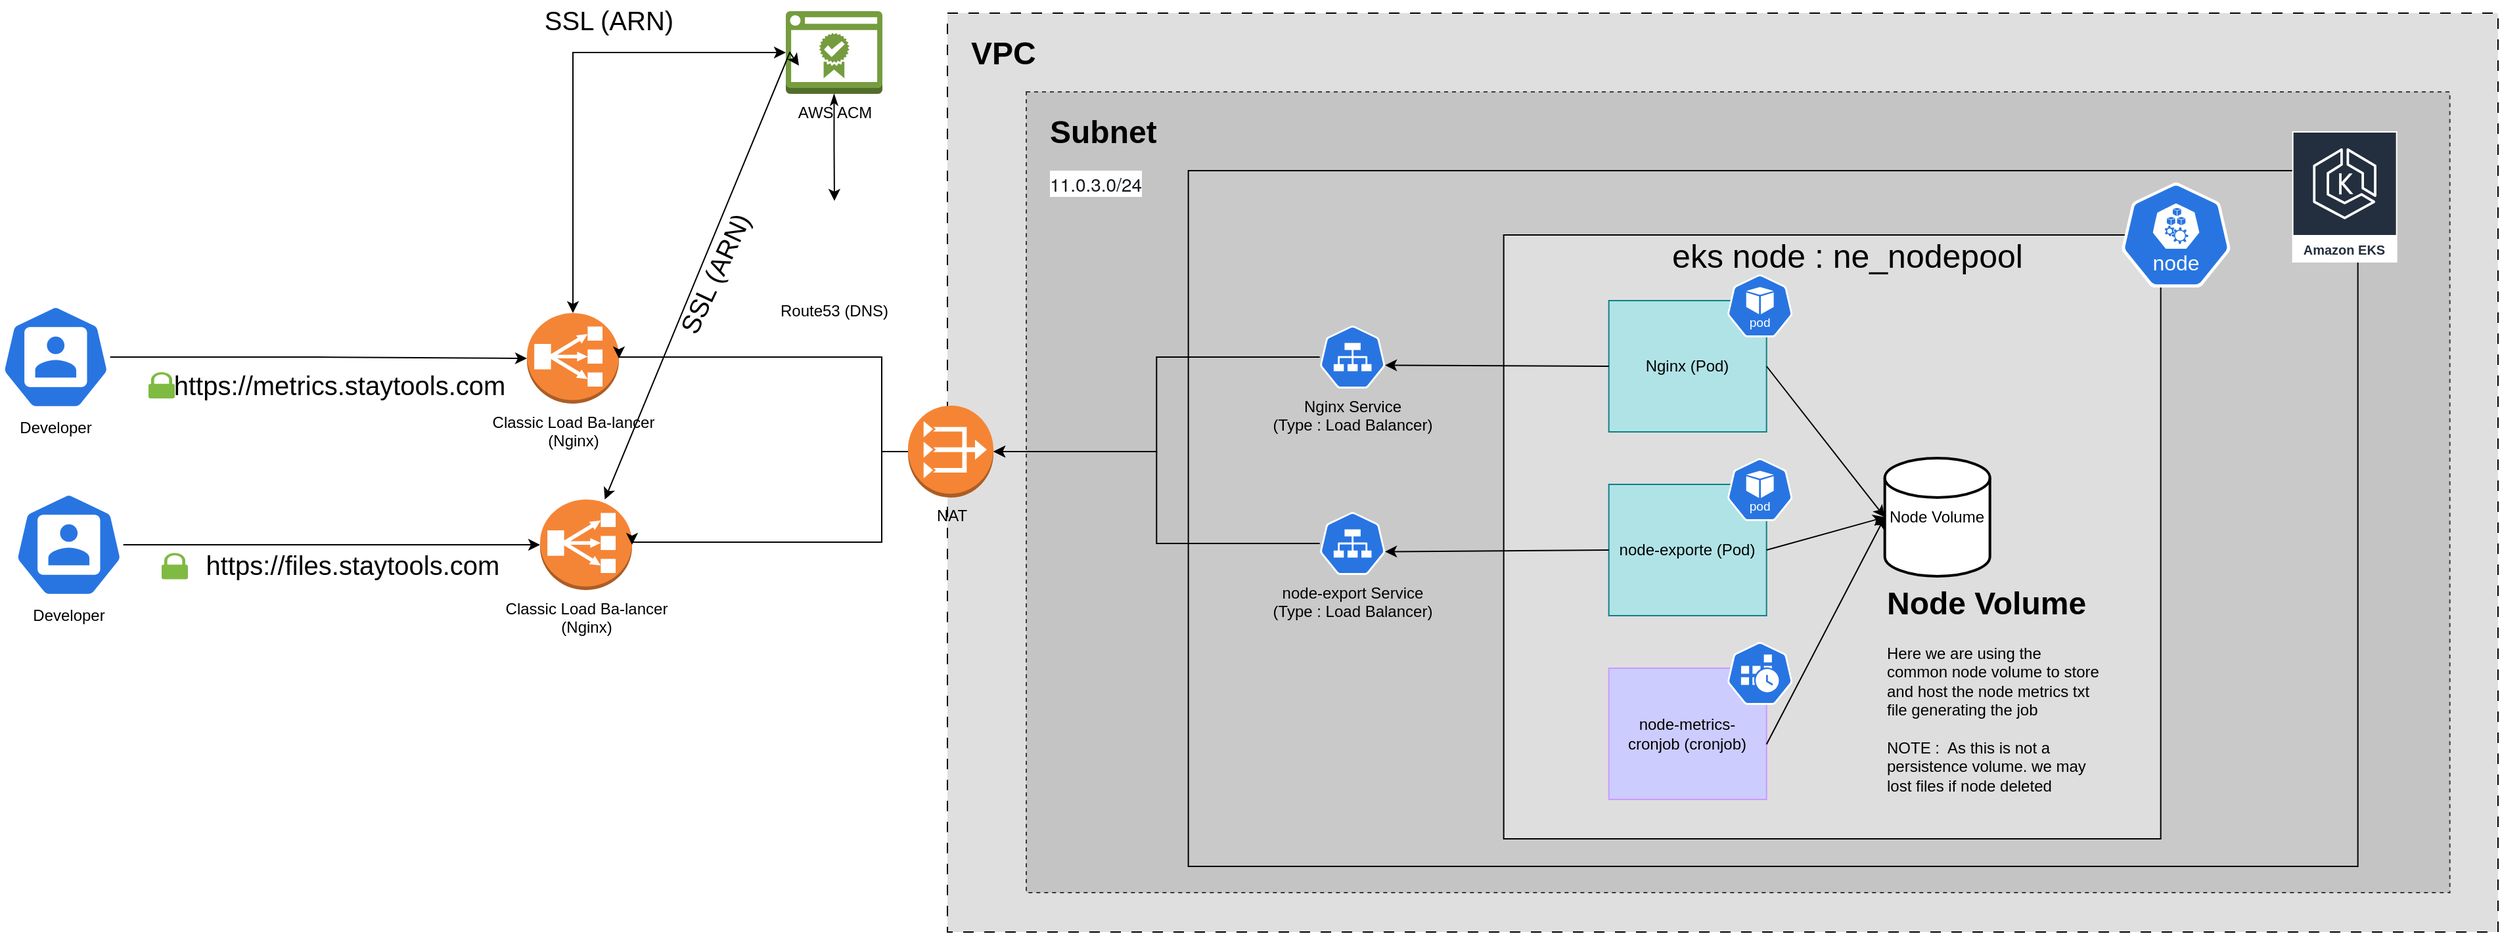 <mxfile version="24.4.4" type="device">
  <diagram name="Page-1" id="zUwUcyuD3WJdZtyoWrKV">
    <mxGraphModel dx="3434" dy="1336" grid="1" gridSize="10" guides="1" tooltips="1" connect="1" arrows="1" fold="1" page="1" pageScale="1" pageWidth="827" pageHeight="1169" math="0" shadow="0">
      <root>
        <mxCell id="0" />
        <mxCell id="1" parent="0" />
        <mxCell id="TtmzYOufV2jlAie-JXBO-93" value="" style="rounded=0;whiteSpace=wrap;html=1;dashed=1;dashPattern=8 8;strokeColor=#000000;fillColor=#DFDFDF;" vertex="1" parent="1">
          <mxGeometry x="500" y="300" width="1180" height="700" as="geometry" />
        </mxCell>
        <mxCell id="TtmzYOufV2jlAie-JXBO-94" value="" style="rounded=0;whiteSpace=wrap;html=1;dashed=1;fillColor=#C4C4C4;strokeColor=#36393d;" vertex="1" parent="1">
          <mxGeometry x="560" y="360" width="1083.33" height="610" as="geometry" />
        </mxCell>
        <mxCell id="TtmzYOufV2jlAie-JXBO-95" value="&lt;h1 style=&quot;margin-top: 0px;&quot;&gt;Subnet&lt;/h1&gt;&lt;p&gt;&lt;span style=&quot;color: rgb(22, 25, 31); font-family: &amp;quot;Amazon Ember&amp;quot;, &amp;quot;Helvetica Neue&amp;quot;, Roboto, Arial, sans-serif; font-size: 14px; background-color: rgb(255, 255, 255);&quot;&gt;11.0.3.0/24&lt;/span&gt;&lt;br&gt;&lt;/p&gt;" style="text;html=1;whiteSpace=wrap;overflow=hidden;rounded=0;" vertex="1" parent="1">
          <mxGeometry x="576.33" y="370" width="180" height="70" as="geometry" />
        </mxCell>
        <mxCell id="TtmzYOufV2jlAie-JXBO-96" value="" style="rounded=0;whiteSpace=wrap;html=1;fillColor=#C9C9C9;" vertex="1" parent="1">
          <mxGeometry x="683.33" y="420" width="890" height="530" as="geometry" />
        </mxCell>
        <mxCell id="TtmzYOufV2jlAie-JXBO-97" value="" style="group;fillColor=none;" vertex="1" connectable="0" parent="1">
          <mxGeometry x="923.33" y="429" width="553.33" height="500" as="geometry" />
        </mxCell>
        <mxCell id="TtmzYOufV2jlAie-JXBO-98" value="" style="rounded=0;whiteSpace=wrap;html=1;fillColor=#DEDEDE;" vertex="1" parent="TtmzYOufV2jlAie-JXBO-97">
          <mxGeometry y="40" width="500" height="460" as="geometry" />
        </mxCell>
        <mxCell id="TtmzYOufV2jlAie-JXBO-99" value="" style="aspect=fixed;sketch=0;html=1;dashed=0;whitespace=wrap;verticalLabelPosition=bottom;verticalAlign=top;fillColor=#2875E2;strokeColor=#ffffff;points=[[0.005,0.63,0],[0.1,0.2,0],[0.9,0.2,0],[0.5,0,0],[0.995,0.63,0],[0.72,0.99,0],[0.5,1,0],[0.28,0.99,0]];shape=mxgraph.kubernetes.icon2;kubernetesLabel=1;prIcon=node" vertex="1" parent="TtmzYOufV2jlAie-JXBO-97">
          <mxGeometry x="470" width="83.33" height="80" as="geometry" />
        </mxCell>
        <mxCell id="TtmzYOufV2jlAie-JXBO-100" value="&lt;font style=&quot;font-size: 25px;&quot;&gt;eks node : ne_nodepool&lt;/font&gt;" style="text;html=1;align=center;verticalAlign=middle;whiteSpace=wrap;rounded=0;" vertex="1" parent="TtmzYOufV2jlAie-JXBO-97">
          <mxGeometry x="67" y="40" width="390" height="30" as="geometry" />
        </mxCell>
        <mxCell id="TtmzYOufV2jlAie-JXBO-101" value="" style="group" vertex="1" connectable="0" parent="TtmzYOufV2jlAie-JXBO-97">
          <mxGeometry x="60" y="70" width="140" height="120" as="geometry" />
        </mxCell>
        <mxCell id="TtmzYOufV2jlAie-JXBO-102" value="Nginx (Pod)" style="rounded=0;whiteSpace=wrap;html=1;fillColor=#b0e3e6;strokeColor=#0e8088;" vertex="1" parent="TtmzYOufV2jlAie-JXBO-101">
          <mxGeometry x="20" y="20" width="120" height="100" as="geometry" />
        </mxCell>
        <mxCell id="TtmzYOufV2jlAie-JXBO-103" value="" style="aspect=fixed;sketch=0;html=1;dashed=0;whitespace=wrap;verticalLabelPosition=bottom;verticalAlign=top;fillColor=#2875E2;strokeColor=#ffffff;points=[[0.005,0.63,0],[0.1,0.2,0],[0.9,0.2,0],[0.5,0,0],[0.995,0.63,0],[0.72,0.99,0],[0.5,1,0],[0.28,0.99,0]];shape=mxgraph.kubernetes.icon2;kubernetesLabel=1;prIcon=pod" vertex="1" parent="TtmzYOufV2jlAie-JXBO-101">
          <mxGeometry x="110" width="50" height="48" as="geometry" />
        </mxCell>
        <mxCell id="TtmzYOufV2jlAie-JXBO-104" value="" style="group" vertex="1" connectable="0" parent="TtmzYOufV2jlAie-JXBO-97">
          <mxGeometry x="80" y="210" width="140" height="120" as="geometry" />
        </mxCell>
        <mxCell id="TtmzYOufV2jlAie-JXBO-105" value="node-exporte (Pod)" style="rounded=0;whiteSpace=wrap;html=1;fillColor=#b0e3e6;strokeColor=#0e8088;" vertex="1" parent="TtmzYOufV2jlAie-JXBO-104">
          <mxGeometry y="20" width="120" height="100" as="geometry" />
        </mxCell>
        <mxCell id="TtmzYOufV2jlAie-JXBO-106" value="" style="aspect=fixed;sketch=0;html=1;dashed=0;whitespace=wrap;verticalLabelPosition=bottom;verticalAlign=top;fillColor=#2875E2;strokeColor=#ffffff;points=[[0.005,0.63,0],[0.1,0.2,0],[0.9,0.2,0],[0.5,0,0],[0.995,0.63,0],[0.72,0.99,0],[0.5,1,0],[0.28,0.99,0]];shape=mxgraph.kubernetes.icon2;kubernetesLabel=1;prIcon=pod" vertex="1" parent="TtmzYOufV2jlAie-JXBO-104">
          <mxGeometry x="90" width="50" height="48" as="geometry" />
        </mxCell>
        <mxCell id="TtmzYOufV2jlAie-JXBO-107" value="" style="group" vertex="1" connectable="0" parent="TtmzYOufV2jlAie-JXBO-97">
          <mxGeometry x="80" y="350" width="140" height="120" as="geometry" />
        </mxCell>
        <mxCell id="TtmzYOufV2jlAie-JXBO-108" value="node-metrics-cronjob&amp;nbsp;(cronjob)" style="rounded=0;whiteSpace=wrap;html=1;fillColor=#CCCCFF;strokeColor=#CC99FF;" vertex="1" parent="TtmzYOufV2jlAie-JXBO-107">
          <mxGeometry y="20" width="120" height="100" as="geometry" />
        </mxCell>
        <mxCell id="TtmzYOufV2jlAie-JXBO-109" value="" style="aspect=fixed;sketch=0;html=1;dashed=0;whitespace=wrap;verticalLabelPosition=bottom;verticalAlign=top;fillColor=#2875E2;strokeColor=#ffffff;points=[[0.005,0.63,0],[0.1,0.2,0],[0.9,0.2,0],[0.5,0,0],[0.995,0.63,0],[0.72,0.99,0],[0.5,1,0],[0.28,0.99,0]];shape=mxgraph.kubernetes.icon2;prIcon=cronjob" vertex="1" parent="TtmzYOufV2jlAie-JXBO-107">
          <mxGeometry x="90" width="50" height="48" as="geometry" />
        </mxCell>
        <mxCell id="TtmzYOufV2jlAie-JXBO-110" value="Node Volume" style="strokeWidth=2;html=1;shape=mxgraph.flowchart.database;whiteSpace=wrap;" vertex="1" parent="TtmzYOufV2jlAie-JXBO-97">
          <mxGeometry x="290" y="210" width="80" height="90" as="geometry" />
        </mxCell>
        <mxCell id="TtmzYOufV2jlAie-JXBO-111" value="" style="endArrow=classic;html=1;rounded=0;entryX=0;entryY=0.5;entryDx=0;entryDy=0;entryPerimeter=0;exitX=1;exitY=0.5;exitDx=0;exitDy=0;" edge="1" parent="TtmzYOufV2jlAie-JXBO-97" source="TtmzYOufV2jlAie-JXBO-102" target="TtmzYOufV2jlAie-JXBO-110">
          <mxGeometry width="50" height="50" relative="1" as="geometry">
            <mxPoint x="630" y="160" as="sourcePoint" />
            <mxPoint x="680" y="110" as="targetPoint" />
          </mxGeometry>
        </mxCell>
        <mxCell id="TtmzYOufV2jlAie-JXBO-112" value="" style="endArrow=classic;html=1;rounded=0;entryX=0;entryY=0.5;entryDx=0;entryDy=0;entryPerimeter=0;exitX=1;exitY=0.5;exitDx=0;exitDy=0;" edge="1" parent="TtmzYOufV2jlAie-JXBO-97" source="TtmzYOufV2jlAie-JXBO-105" target="TtmzYOufV2jlAie-JXBO-110">
          <mxGeometry width="50" height="50" relative="1" as="geometry">
            <mxPoint x="210" y="191" as="sourcePoint" />
            <mxPoint x="340" y="280" as="targetPoint" />
          </mxGeometry>
        </mxCell>
        <mxCell id="TtmzYOufV2jlAie-JXBO-113" value="" style="endArrow=classic;html=1;rounded=0;exitX=1;exitY=0.58;exitDx=0;exitDy=0;exitPerimeter=0;entryX=0;entryY=0.5;entryDx=0;entryDy=0;entryPerimeter=0;" edge="1" parent="TtmzYOufV2jlAie-JXBO-97" source="TtmzYOufV2jlAie-JXBO-108" target="TtmzYOufV2jlAie-JXBO-110">
          <mxGeometry width="50" height="50" relative="1" as="geometry">
            <mxPoint x="210" y="191" as="sourcePoint" />
            <mxPoint x="810" y="410" as="targetPoint" />
          </mxGeometry>
        </mxCell>
        <mxCell id="TtmzYOufV2jlAie-JXBO-114" value="&lt;h1 style=&quot;margin-top: 0px;&quot;&gt;Node Volume&lt;/h1&gt;&lt;p&gt;Here we are using the common node volume to store and host the node metrics txt file generating the job&lt;br&gt;&lt;br&gt;NOTE :&amp;nbsp; As this is not a persistence volume. we may lost files if node deleted&lt;/p&gt;" style="text;html=1;whiteSpace=wrap;overflow=hidden;rounded=0;" vertex="1" parent="TtmzYOufV2jlAie-JXBO-97">
          <mxGeometry x="290" y="300" width="167" height="190" as="geometry" />
        </mxCell>
        <mxCell id="TtmzYOufV2jlAie-JXBO-115" value="Amazon EKS" style="sketch=0;outlineConnect=0;fontColor=#232F3E;gradientColor=none;strokeColor=#ffffff;fillColor=#232F3E;dashed=0;verticalLabelPosition=middle;verticalAlign=bottom;align=center;html=1;whiteSpace=wrap;fontSize=10;fontStyle=1;spacing=3;shape=mxgraph.aws4.productIcon;prIcon=mxgraph.aws4.eks;" vertex="1" parent="1">
          <mxGeometry x="1523.33" y="390" width="80" height="100" as="geometry" />
        </mxCell>
        <mxCell id="TtmzYOufV2jlAie-JXBO-116" value="Nginx Service&lt;div&gt;(Type : Load Balancer)&lt;/div&gt;" style="aspect=fixed;sketch=0;html=1;dashed=0;whitespace=wrap;verticalLabelPosition=bottom;verticalAlign=top;fillColor=#2875E2;strokeColor=#ffffff;points=[[0.005,0.63,0],[0.1,0.2,0],[0.9,0.2,0],[0.5,0,0],[0.995,0.63,0],[0.72,0.99,0],[0.5,1,0],[0.28,0.99,0]];shape=mxgraph.kubernetes.icon2;prIcon=svc" vertex="1" parent="1">
          <mxGeometry x="783.33" y="538" width="50" height="48" as="geometry" />
        </mxCell>
        <mxCell id="TtmzYOufV2jlAie-JXBO-117" value="&lt;span style=&quot;text-wrap: wrap;&quot;&gt;node-export&lt;/span&gt;&amp;nbsp;Service&lt;div&gt;(Type : Load Balancer)&lt;/div&gt;" style="aspect=fixed;sketch=0;html=1;dashed=0;whitespace=wrap;verticalLabelPosition=bottom;verticalAlign=top;fillColor=#2875E2;strokeColor=#ffffff;points=[[0.005,0.63,0],[0.1,0.2,0],[0.9,0.2,0],[0.5,0,0],[0.995,0.63,0],[0.72,0.99,0],[0.5,1,0],[0.28,0.99,0]];shape=mxgraph.kubernetes.icon2;prIcon=svc" vertex="1" parent="1">
          <mxGeometry x="783.33" y="680" width="50" height="48" as="geometry" />
        </mxCell>
        <mxCell id="TtmzYOufV2jlAie-JXBO-118" value="" style="endArrow=classic;html=1;rounded=0;exitX=0;exitY=0.5;exitDx=0;exitDy=0;entryX=0.995;entryY=0.63;entryDx=0;entryDy=0;entryPerimeter=0;" edge="1" parent="1" source="TtmzYOufV2jlAie-JXBO-105" target="TtmzYOufV2jlAie-JXBO-117">
          <mxGeometry width="50" height="50" relative="1" as="geometry">
            <mxPoint x="913.33" y="750" as="sourcePoint" />
            <mxPoint x="963.33" y="700" as="targetPoint" />
          </mxGeometry>
        </mxCell>
        <mxCell id="TtmzYOufV2jlAie-JXBO-119" value="" style="endArrow=classic;html=1;rounded=0;exitX=0;exitY=0.5;exitDx=0;exitDy=0;entryX=0.995;entryY=0.63;entryDx=0;entryDy=0;entryPerimeter=0;" edge="1" parent="1" source="TtmzYOufV2jlAie-JXBO-102" target="TtmzYOufV2jlAie-JXBO-116">
          <mxGeometry width="50" height="50" relative="1" as="geometry">
            <mxPoint x="913.33" y="750" as="sourcePoint" />
            <mxPoint x="963.33" y="700" as="targetPoint" />
          </mxGeometry>
        </mxCell>
        <mxCell id="TtmzYOufV2jlAie-JXBO-121" value="&lt;h1 style=&quot;margin-top: 0px;&quot;&gt;VPC&lt;/h1&gt;" style="text;html=1;whiteSpace=wrap;overflow=hidden;rounded=0;" vertex="1" parent="1">
          <mxGeometry x="516.33" y="310" width="60" height="40" as="geometry" />
        </mxCell>
        <mxCell id="TtmzYOufV2jlAie-JXBO-124" value="Classic Load Ba-lancer&lt;div&gt;(Nginx)&lt;/div&gt;" style="outlineConnect=0;dashed=0;verticalLabelPosition=bottom;verticalAlign=top;align=center;html=1;shape=mxgraph.aws3.classic_load_balancer;fillColor=#F58536;gradientColor=none;" vertex="1" parent="1">
          <mxGeometry x="180" y="528.5" width="70" height="69" as="geometry" />
        </mxCell>
        <mxCell id="TtmzYOufV2jlAie-JXBO-125" value="Classic Load Ba-lancer&lt;div&gt;(Nginx)&lt;/div&gt;" style="outlineConnect=0;dashed=0;verticalLabelPosition=bottom;verticalAlign=top;align=center;html=1;shape=mxgraph.aws3.classic_load_balancer;fillColor=#F58536;gradientColor=none;" vertex="1" parent="1">
          <mxGeometry x="190" y="670.5" width="70" height="69" as="geometry" />
        </mxCell>
        <mxCell id="TtmzYOufV2jlAie-JXBO-126" value="NAT" style="outlineConnect=0;dashed=0;verticalLabelPosition=bottom;verticalAlign=top;align=center;html=1;shape=mxgraph.aws3.vpc_nat_gateway;fillColor=#F58534;gradientColor=none;" vertex="1" parent="1">
          <mxGeometry x="470" y="599" width="65" height="70" as="geometry" />
        </mxCell>
        <mxCell id="TtmzYOufV2jlAie-JXBO-128" style="edgeStyle=orthogonalEdgeStyle;rounded=0;orthogonalLoop=1;jettySize=auto;html=1;entryX=1;entryY=0.5;entryDx=0;entryDy=0;entryPerimeter=0;" edge="1" parent="1" source="TtmzYOufV2jlAie-JXBO-116" target="TtmzYOufV2jlAie-JXBO-126">
          <mxGeometry relative="1" as="geometry" />
        </mxCell>
        <mxCell id="TtmzYOufV2jlAie-JXBO-129" style="edgeStyle=orthogonalEdgeStyle;rounded=0;orthogonalLoop=1;jettySize=auto;html=1;entryX=1;entryY=0.5;entryDx=0;entryDy=0;entryPerimeter=0;" edge="1" parent="1" source="TtmzYOufV2jlAie-JXBO-117" target="TtmzYOufV2jlAie-JXBO-126">
          <mxGeometry relative="1" as="geometry">
            <mxPoint x="535" y="704" as="targetPoint" />
          </mxGeometry>
        </mxCell>
        <mxCell id="TtmzYOufV2jlAie-JXBO-130" style="edgeStyle=orthogonalEdgeStyle;rounded=0;orthogonalLoop=1;jettySize=auto;html=1;entryX=1;entryY=0.5;entryDx=0;entryDy=0;entryPerimeter=0;" edge="1" parent="1" source="TtmzYOufV2jlAie-JXBO-126" target="TtmzYOufV2jlAie-JXBO-124">
          <mxGeometry relative="1" as="geometry">
            <Array as="points">
              <mxPoint x="450" y="634" />
              <mxPoint x="450" y="562" />
            </Array>
          </mxGeometry>
        </mxCell>
        <mxCell id="TtmzYOufV2jlAie-JXBO-131" style="edgeStyle=orthogonalEdgeStyle;rounded=0;orthogonalLoop=1;jettySize=auto;html=1;entryX=1;entryY=0.5;entryDx=0;entryDy=0;entryPerimeter=0;" edge="1" parent="1" source="TtmzYOufV2jlAie-JXBO-126" target="TtmzYOufV2jlAie-JXBO-125">
          <mxGeometry relative="1" as="geometry">
            <mxPoint x="470" y="704" as="sourcePoint" />
            <Array as="points">
              <mxPoint x="450" y="634" />
              <mxPoint x="450" y="703" />
            </Array>
          </mxGeometry>
        </mxCell>
        <mxCell id="TtmzYOufV2jlAie-JXBO-146" style="edgeStyle=orthogonalEdgeStyle;rounded=0;orthogonalLoop=1;jettySize=auto;html=1;startArrow=classicThin;startFill=1;" edge="1" parent="1" source="TtmzYOufV2jlAie-JXBO-132" target="TtmzYOufV2jlAie-JXBO-144">
          <mxGeometry relative="1" as="geometry" />
        </mxCell>
        <mxCell id="TtmzYOufV2jlAie-JXBO-132" value="AWS ACM" style="outlineConnect=0;dashed=0;verticalLabelPosition=bottom;verticalAlign=top;align=center;html=1;shape=mxgraph.aws3.certificate_manager_2;fillColor=#759C3E;gradientColor=none;" vertex="1" parent="1">
          <mxGeometry x="377" y="298.5" width="73.5" height="63" as="geometry" />
        </mxCell>
        <mxCell id="TtmzYOufV2jlAie-JXBO-133" value="" style="endArrow=classic;html=1;rounded=0;exitX=0.5;exitY=0;exitDx=0;exitDy=0;exitPerimeter=0;entryX=0;entryY=0.5;entryDx=0;entryDy=0;entryPerimeter=0;startArrow=classic;startFill=1;" edge="1" parent="1" source="TtmzYOufV2jlAie-JXBO-124" target="TtmzYOufV2jlAie-JXBO-132">
          <mxGeometry width="50" height="50" relative="1" as="geometry">
            <mxPoint x="230" y="450" as="sourcePoint" />
            <mxPoint x="280" y="400" as="targetPoint" />
            <Array as="points">
              <mxPoint x="215" y="330" />
            </Array>
          </mxGeometry>
        </mxCell>
        <mxCell id="TtmzYOufV2jlAie-JXBO-134" value="&lt;font style=&quot;font-size: 20px;&quot;&gt;SSL (ARN)&lt;/font&gt;" style="text;html=1;align=center;verticalAlign=middle;whiteSpace=wrap;rounded=0;" vertex="1" parent="1">
          <mxGeometry x="140" y="290" width="205" height="30" as="geometry" />
        </mxCell>
        <mxCell id="TtmzYOufV2jlAie-JXBO-135" value="" style="endArrow=classic;html=1;rounded=0;entryX=0;entryY=0.5;entryDx=0;entryDy=0;entryPerimeter=0;startArrow=classic;startFill=1;" edge="1" parent="1" source="TtmzYOufV2jlAie-JXBO-125">
          <mxGeometry width="50" height="50" relative="1" as="geometry">
            <mxPoint x="225" y="538" as="sourcePoint" />
            <mxPoint x="387" y="340" as="targetPoint" />
            <Array as="points">
              <mxPoint x="380" y="330" />
            </Array>
          </mxGeometry>
        </mxCell>
        <mxCell id="TtmzYOufV2jlAie-JXBO-136" value="&lt;span style=&quot;font-size: 20px;&quot;&gt;SSL (ARN)&lt;/span&gt;" style="text;html=1;align=center;verticalAlign=middle;whiteSpace=wrap;rounded=0;rotation=295;" vertex="1" parent="1">
          <mxGeometry x="220" y="483" width="205" height="30" as="geometry" />
        </mxCell>
        <mxCell id="TtmzYOufV2jlAie-JXBO-139" style="edgeStyle=orthogonalEdgeStyle;rounded=0;orthogonalLoop=1;jettySize=auto;html=1;" edge="1" parent="1" source="TtmzYOufV2jlAie-JXBO-138" target="TtmzYOufV2jlAie-JXBO-124">
          <mxGeometry relative="1" as="geometry">
            <mxPoint x="-70" y="440" as="targetPoint" />
          </mxGeometry>
        </mxCell>
        <mxCell id="TtmzYOufV2jlAie-JXBO-138" value="Developer" style="aspect=fixed;sketch=0;html=1;dashed=0;whitespace=wrap;verticalLabelPosition=bottom;verticalAlign=top;fillColor=#2875E2;strokeColor=#ffffff;points=[[0.005,0.63,0],[0.1,0.2,0],[0.9,0.2,0],[0.5,0,0],[0.995,0.63,0],[0.72,0.99,0],[0.5,1,0],[0.28,0.99,0]];shape=mxgraph.kubernetes.icon2;prIcon=user" vertex="1" parent="1">
          <mxGeometry x="-220" y="522.25" width="82.81" height="79.5" as="geometry" />
        </mxCell>
        <mxCell id="TtmzYOufV2jlAie-JXBO-143" value="" style="group" vertex="1" connectable="0" parent="1">
          <mxGeometry x="-108" y="567.5" width="248" height="30" as="geometry" />
        </mxCell>
        <mxCell id="TtmzYOufV2jlAie-JXBO-141" value="&lt;font style=&quot;font-size: 20px;&quot;&gt;https://metrics.staytools.com&lt;/font&gt;" style="text;html=1;align=center;verticalAlign=middle;whiteSpace=wrap;rounded=0;" vertex="1" parent="TtmzYOufV2jlAie-JXBO-143">
          <mxGeometry x="43" width="205" height="30" as="geometry" />
        </mxCell>
        <mxCell id="TtmzYOufV2jlAie-JXBO-142" value="" style="sketch=0;pointerEvents=1;shadow=0;dashed=0;html=1;strokeColor=none;labelPosition=center;verticalLabelPosition=bottom;verticalAlign=top;outlineConnect=0;align=center;shape=mxgraph.office.security.lock_protected;fillColor=#7FBA42;" vertex="1" parent="TtmzYOufV2jlAie-JXBO-143">
          <mxGeometry y="6" width="20" height="20" as="geometry" />
        </mxCell>
        <mxCell id="TtmzYOufV2jlAie-JXBO-144" value="Route53 (DNS)" style="shape=image;verticalLabelPosition=bottom;labelBackgroundColor=default;verticalAlign=top;aspect=fixed;imageAspect=0;image=https://imgs.search.brave.com/nVLSdlerc7KcrYxXWpFaNpwJFbOwbk238yLHBMHuMyM/rs:fit:860:0:0/g:ce/aHR0cHM6Ly9zdGF0/aWMuY2RubG9nby5j/b20vbG9nb3MvYS81/L2F3cy1yb3V0ZTUz/LnN2Zw.svg;" vertex="1" parent="1">
          <mxGeometry x="379" y="443" width="70" height="70" as="geometry" />
        </mxCell>
        <mxCell id="TtmzYOufV2jlAie-JXBO-152" style="edgeStyle=orthogonalEdgeStyle;rounded=0;orthogonalLoop=1;jettySize=auto;html=1;" edge="1" parent="1" source="TtmzYOufV2jlAie-JXBO-148" target="TtmzYOufV2jlAie-JXBO-125">
          <mxGeometry relative="1" as="geometry" />
        </mxCell>
        <mxCell id="TtmzYOufV2jlAie-JXBO-148" value="Developer" style="aspect=fixed;sketch=0;html=1;dashed=0;whitespace=wrap;verticalLabelPosition=bottom;verticalAlign=top;fillColor=#2875E2;strokeColor=#ffffff;points=[[0.005,0.63,0],[0.1,0.2,0],[0.9,0.2,0],[0.5,0,0],[0.995,0.63,0],[0.72,0.99,0],[0.5,1,0],[0.28,0.99,0]];shape=mxgraph.kubernetes.icon2;prIcon=user" vertex="1" parent="1">
          <mxGeometry x="-210" y="665.25" width="82.81" height="79.5" as="geometry" />
        </mxCell>
        <mxCell id="TtmzYOufV2jlAie-JXBO-149" value="" style="group" vertex="1" connectable="0" parent="1">
          <mxGeometry x="-98" y="705.25" width="248" height="30" as="geometry" />
        </mxCell>
        <mxCell id="TtmzYOufV2jlAie-JXBO-150" value="&lt;font style=&quot;font-size: 20px;&quot;&gt;https://files.staytools.com&lt;/font&gt;" style="text;html=1;align=center;verticalAlign=middle;whiteSpace=wrap;rounded=0;" vertex="1" parent="TtmzYOufV2jlAie-JXBO-149">
          <mxGeometry x="43" width="205" height="30" as="geometry" />
        </mxCell>
        <mxCell id="TtmzYOufV2jlAie-JXBO-151" value="" style="sketch=0;pointerEvents=1;shadow=0;dashed=0;html=1;strokeColor=none;labelPosition=center;verticalLabelPosition=bottom;verticalAlign=top;outlineConnect=0;align=center;shape=mxgraph.office.security.lock_protected;fillColor=#7FBA42;" vertex="1" parent="TtmzYOufV2jlAie-JXBO-149">
          <mxGeometry y="6" width="20" height="20" as="geometry" />
        </mxCell>
      </root>
    </mxGraphModel>
  </diagram>
</mxfile>
